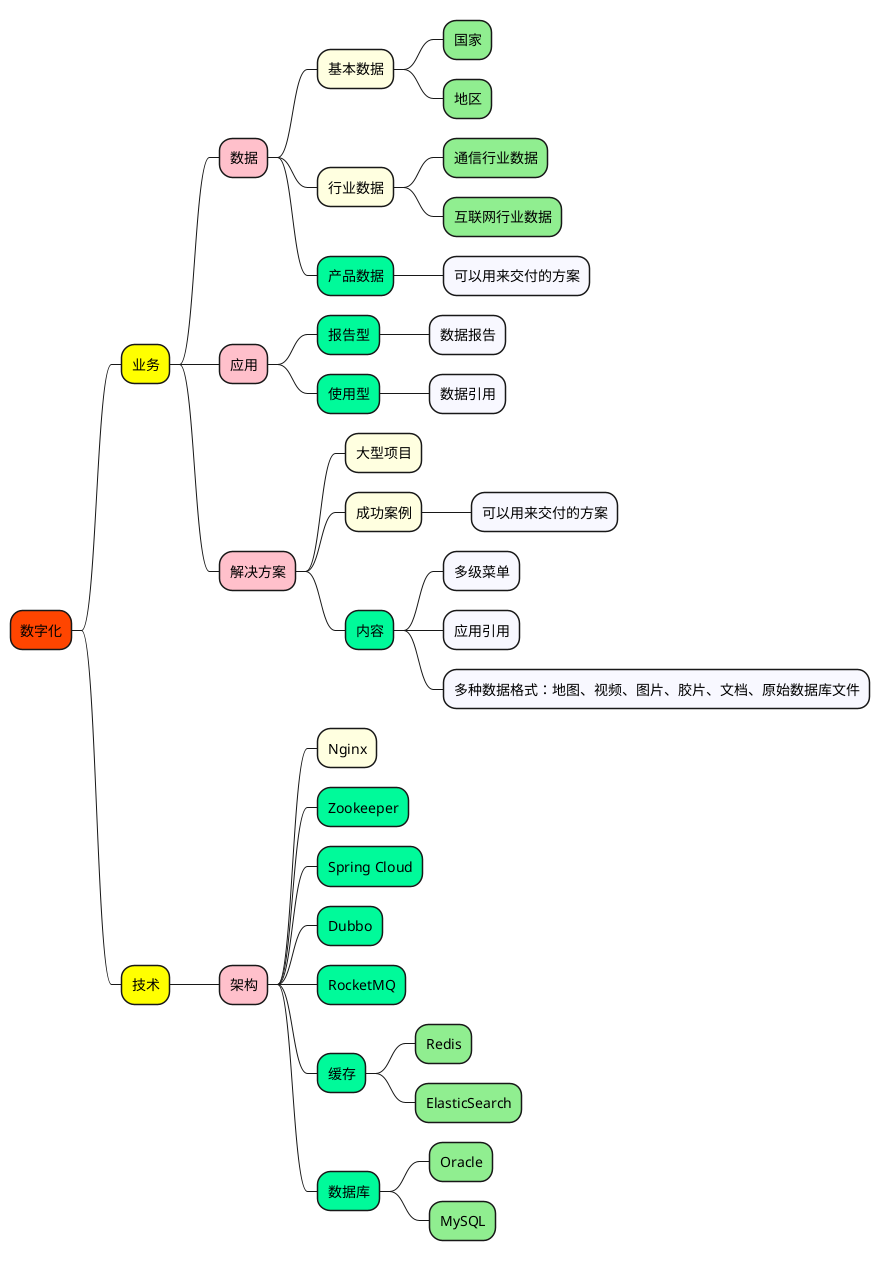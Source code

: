 @startmindmap

+[#OrangeRed] 数字化

++[#yellow] 业务

+++[#Pink] 数据

++++[#LightYellow] 基本数据
+++++[#LightGreen] 国家
+++++[#LightGreen] 地区

++++[#LightYellow] 行业数据
+++++[#LightGreen] 通信行业数据
+++++[#LightGreen] 互联网行业数据

++++[#MediumSpringGreen] 产品数据
+++++[#GhostWhite] 可以用来交付的方案


+++[#Pink] 应用

++++[#MediumSpringGreen] 报告型
+++++[#GhostWhite] 数据报告

++++[#MediumSpringGreen] 使用型
+++++[#GhostWhite] 数据引用


+++[#Pink] 解决方案

++++[#LightYellow] 大型项目
++++[#LightYellow] 成功案例
+++++[#GhostWhite] 可以用来交付的方案

++++[#MediumSpringGreen] 内容
+++++[#GhostWhite] 多级菜单
+++++[#GhostWhite] 应用引用
+++++[#GhostWhite] 多种数据格式：地图、视频、图片、胶片、文档、原始数据库文件


++[#yellow] 技术

+++[#Pink] 架构

++++[#LightYellow] Nginx
++++[#MediumSpringGreen] Zookeeper
++++[#MediumSpringGreen] Spring Cloud
++++[#MediumSpringGreen] Dubbo
++++[#MediumSpringGreen] RocketMQ
++++[#MediumSpringGreen] 缓存
+++++[#LightGreen] Redis
+++++[#LightGreen] ElasticSearch
++++[#MediumSpringGreen] 数据库
+++++[#LightGreen] Oracle
+++++[#LightGreen] MySQL


@endmindmap